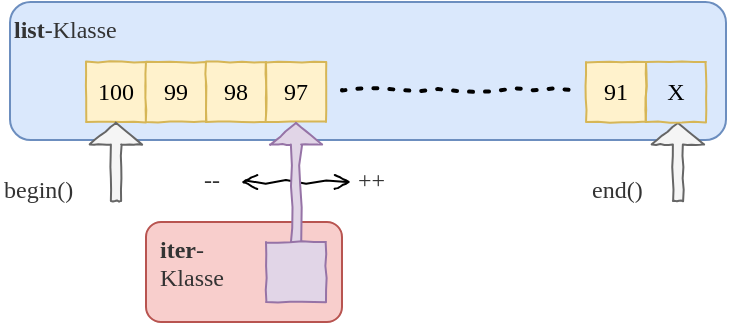 <mxfile version="13.4.5" type="device"><diagram id="mFq_UxKDi7qEWMJE8yRH" name="Page-1"><mxGraphModel dx="706" dy="408" grid="1" gridSize="10" guides="1" tooltips="1" connect="1" arrows="1" fold="1" page="1" pageScale="1" pageWidth="1169" pageHeight="827" math="0" shadow="0"><root><mxCell id="0"/><mxCell id="1" parent="0"/><mxCell id="uUChiY7jCtckxDXzMbGr-13" value="" style="endArrow=open;startArrow=open;html=1;comic=1;startFill=0;endFill=0;" edge="1" parent="1"><mxGeometry width="50" height="50" relative="1" as="geometry"><mxPoint x="195.5" y="130" as="sourcePoint"/><mxPoint x="250.5" y="130" as="targetPoint"/></mxGeometry></mxCell><mxCell id="t8aTZGeF46cTLlioqmTg-1" value="" style="rounded=1;whiteSpace=wrap;html=1;fontFamily=Lucida Console;fontSize=17;fillColor=#dae8fc;strokeColor=#6c8ebf;align=left;" parent="1" vertex="1"><mxGeometry x="80" y="40" width="358" height="69" as="geometry"/></mxCell><mxCell id="umxpD1PMK0Hez7656glA-31" value="100" style="rounded=0;whiteSpace=wrap;html=1;comic=1;fontFamily=Comic Sans MS;fillColor=#fff2cc;strokeColor=#d6b656;" parent="1" vertex="1"><mxGeometry x="118" y="70" width="30" height="30" as="geometry"/></mxCell><mxCell id="umxpD1PMK0Hez7656glA-54" value="99" style="rounded=0;whiteSpace=wrap;html=1;comic=1;fontFamily=Comic Sans MS;fillColor=#fff2cc;strokeColor=#d6b656;" parent="1" vertex="1"><mxGeometry x="148" y="70" width="30" height="30" as="geometry"/></mxCell><mxCell id="umxpD1PMK0Hez7656glA-55" value="98" style="rounded=0;whiteSpace=wrap;html=1;comic=1;fontFamily=Comic Sans MS;fillColor=#fff2cc;strokeColor=#d6b656;" parent="1" vertex="1"><mxGeometry x="178" y="70" width="30" height="30" as="geometry"/></mxCell><mxCell id="umxpD1PMK0Hez7656glA-56" value="97" style="rounded=0;whiteSpace=wrap;html=1;comic=1;fontFamily=Comic Sans MS;fillColor=#fff2cc;strokeColor=#d6b656;" parent="1" vertex="1"><mxGeometry x="208" y="70" width="30" height="30" as="geometry"/></mxCell><mxCell id="umxpD1PMK0Hez7656glA-59" value="91" style="rounded=0;whiteSpace=wrap;html=1;comic=1;fontFamily=Comic Sans MS;fillColor=#fff2cc;strokeColor=#d6b656;" parent="1" vertex="1"><mxGeometry x="368" y="70" width="30" height="30" as="geometry"/></mxCell><mxCell id="uUChiY7jCtckxDXzMbGr-2" value="" style="endArrow=none;dashed=1;html=1;dashPattern=1 3;strokeWidth=2;comic=1;" edge="1" parent="1"><mxGeometry width="50" height="50" relative="1" as="geometry"><mxPoint x="246" y="84" as="sourcePoint"/><mxPoint x="361" y="84" as="targetPoint"/></mxGeometry></mxCell><mxCell id="uUChiY7jCtckxDXzMbGr-4" value="" style="rounded=1;whiteSpace=wrap;html=1;fontFamily=Lucida Console;fontSize=17;fillColor=#f8cecc;strokeColor=#b85450;align=left;" vertex="1" parent="1"><mxGeometry x="148" y="150" width="98" height="50" as="geometry"/></mxCell><mxCell id="uUChiY7jCtckxDXzMbGr-3" value="&lt;font style=&quot;color: rgb(51 , 51 , 51) ; font-family: &amp;#34;lucida console&amp;#34; ; font-style: normal ; letter-spacing: normal ; text-align: left ; text-indent: 0px ; text-transform: none ; word-spacing: 0px ; font-size: 12px&quot;&gt;&lt;b&gt;list&lt;/b&gt;&lt;/font&gt;&lt;font style=&quot;color: rgb(51 , 51 , 51) ; font-family: &amp;#34;lucida console&amp;#34; ; font-style: normal ; font-weight: 400 ; letter-spacing: normal ; text-align: left ; text-indent: 0px ; text-transform: none ; word-spacing: 0px ; font-size: 12px&quot;&gt;-Klasse&lt;/font&gt;" style="text;whiteSpace=wrap;html=1;" vertex="1" parent="1"><mxGeometry x="80" y="40" width="100" height="40" as="geometry"/></mxCell><mxCell id="uUChiY7jCtckxDXzMbGr-6" value="&lt;font style=&quot;color: rgb(51 , 51 , 51) ; font-family: &amp;#34;lucida console&amp;#34; ; font-style: normal ; letter-spacing: normal ; text-align: left ; text-indent: 0px ; text-transform: none ; word-spacing: 0px ; font-size: 12px&quot;&gt;&lt;b&gt;iter&lt;/b&gt;&lt;/font&gt;&lt;font style=&quot;color: rgb(51 , 51 , 51) ; font-family: &amp;#34;lucida console&amp;#34; ; font-style: normal ; font-weight: 400 ; letter-spacing: normal ; text-align: left ; text-indent: 0px ; text-transform: none ; word-spacing: 0px ; font-size: 12px&quot;&gt;-&lt;br&gt;Klasse&amp;nbsp;&lt;br&gt;&lt;/font&gt;" style="text;whiteSpace=wrap;html=1;" vertex="1" parent="1"><mxGeometry x="153" y="150" width="100" height="40" as="geometry"/></mxCell><mxCell id="uUChiY7jCtckxDXzMbGr-8" value="" style="shape=flexArrow;endArrow=classic;html=1;entryX=0.5;entryY=1;entryDx=0;entryDy=0;exitX=0.5;exitY=0.133;exitDx=0;exitDy=0;fillColor=#e1d5e7;strokeColor=#9673a6;width=5.116;endSize=3.256;exitPerimeter=0;comic=1;" edge="1" parent="1" source="uUChiY7jCtckxDXzMbGr-7"><mxGeometry width="50" height="50" relative="1" as="geometry"><mxPoint x="218" y="160" as="sourcePoint"/><mxPoint x="223" y="100" as="targetPoint"/></mxGeometry></mxCell><mxCell id="uUChiY7jCtckxDXzMbGr-7" value="" style="rounded=0;whiteSpace=wrap;html=1;comic=1;fontFamily=Comic Sans MS;fillColor=#e1d5e7;strokeColor=#9673a6;" vertex="1" parent="1"><mxGeometry x="208" y="160" width="30" height="30" as="geometry"/></mxCell><mxCell id="uUChiY7jCtckxDXzMbGr-9" value="" style="shape=flexArrow;endArrow=classic;html=1;entryX=0.5;entryY=1;entryDx=0;entryDy=0;exitX=0.75;exitY=0.667;exitDx=0;exitDy=0;fillColor=#f5f5f5;strokeColor=#666666;width=5.116;endSize=3.256;exitPerimeter=0;comic=1;" edge="1" parent="1" source="uUChiY7jCtckxDXzMbGr-12"><mxGeometry width="50" height="50" relative="1" as="geometry"><mxPoint x="414" y="163.99" as="sourcePoint"/><mxPoint x="414" y="100" as="targetPoint"/></mxGeometry></mxCell><mxCell id="uUChiY7jCtckxDXzMbGr-10" value="" style="shape=flexArrow;endArrow=classic;html=1;fillColor=#f5f5f5;strokeColor=#666666;width=5.116;endSize=3.256;entryX=0.5;entryY=1;entryDx=0;entryDy=0;comic=1;" edge="1" parent="1" target="umxpD1PMK0Hez7656glA-31"><mxGeometry width="50" height="50" relative="1" as="geometry"><mxPoint x="133" y="140" as="sourcePoint"/><mxPoint x="133" y="120" as="targetPoint"/></mxGeometry></mxCell><mxCell id="uUChiY7jCtckxDXzMbGr-11" value="&lt;font style=&quot;color: rgb(51 , 51 , 51) ; font-family: &amp;#34;lucida console&amp;#34; ; font-style: normal ; font-weight: 400 ; letter-spacing: normal ; text-align: left ; text-indent: 0px ; text-transform: none ; word-spacing: 0px ; font-size: 12px&quot;&gt;begin()&lt;br&gt;&lt;/font&gt;" style="text;whiteSpace=wrap;html=1;" vertex="1" parent="1"><mxGeometry x="75" y="120" width="60" height="30" as="geometry"/></mxCell><mxCell id="uUChiY7jCtckxDXzMbGr-12" value="&lt;font style=&quot;color: rgb(51 , 51 , 51) ; font-family: &amp;#34;lucida console&amp;#34; ; font-style: normal ; font-weight: 400 ; letter-spacing: normal ; text-align: left ; text-indent: 0px ; text-transform: none ; word-spacing: 0px ; font-size: 12px&quot;&gt;end()&lt;br&gt;&lt;/font&gt;" style="text;whiteSpace=wrap;html=1;" vertex="1" parent="1"><mxGeometry x="369" y="120" width="60" height="30" as="geometry"/></mxCell><mxCell id="uUChiY7jCtckxDXzMbGr-14" value="&lt;font style=&quot;color: rgb(51 , 51 , 51) ; font-family: &amp;#34;lucida console&amp;#34; ; font-style: normal ; font-weight: 400 ; letter-spacing: normal ; text-align: left ; text-indent: 0px ; text-transform: none ; word-spacing: 0px ; font-size: 12px&quot;&gt;++&lt;br&gt;&lt;/font&gt;" style="text;whiteSpace=wrap;html=1;" vertex="1" parent="1"><mxGeometry x="252" y="115" width="26" height="20" as="geometry"/></mxCell><mxCell id="uUChiY7jCtckxDXzMbGr-15" value="&lt;font style=&quot;color: rgb(51 , 51 , 51) ; font-family: &amp;#34;lucida console&amp;#34; ; font-style: normal ; font-weight: 400 ; letter-spacing: normal ; text-align: left ; text-indent: 0px ; text-transform: none ; word-spacing: 0px ; font-size: 12px&quot;&gt;--&lt;br&gt;&lt;/font&gt;" style="text;whiteSpace=wrap;html=1;" vertex="1" parent="1"><mxGeometry x="175" y="115" width="23" height="20" as="geometry"/></mxCell><mxCell id="uUChiY7jCtckxDXzMbGr-16" value="X" style="rounded=0;whiteSpace=wrap;html=1;comic=1;fontFamily=Comic Sans MS;strokeColor=#d6b656;fillColor=none;" vertex="1" parent="1"><mxGeometry x="398" y="70" width="30" height="30" as="geometry"/></mxCell></root></mxGraphModel></diagram></mxfile>